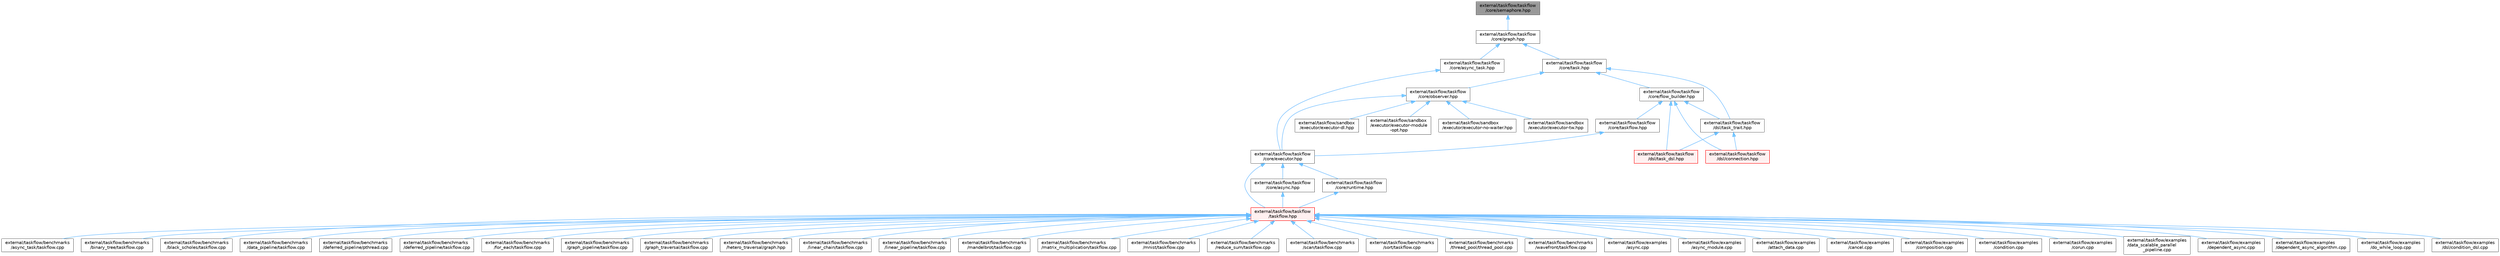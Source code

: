digraph "external/taskflow/taskflow/core/semaphore.hpp"
{
 // LATEX_PDF_SIZE
  bgcolor="transparent";
  edge [fontname=Helvetica,fontsize=10,labelfontname=Helvetica,labelfontsize=10];
  node [fontname=Helvetica,fontsize=10,shape=box,height=0.2,width=0.4];
  Node1 [id="Node000001",label="external/taskflow/taskflow\l/core/semaphore.hpp",height=0.2,width=0.4,color="gray40", fillcolor="grey60", style="filled", fontcolor="black",tooltip="semaphore include file"];
  Node1 -> Node2 [id="edge1_Node000001_Node000002",dir="back",color="steelblue1",style="solid",tooltip=" "];
  Node2 [id="Node000002",label="external/taskflow/taskflow\l/core/graph.hpp",height=0.2,width=0.4,color="grey40", fillcolor="white", style="filled",URL="$taskflow_2core_2graph_8hpp.html",tooltip="graph include file"];
  Node2 -> Node3 [id="edge2_Node000002_Node000003",dir="back",color="steelblue1",style="solid",tooltip=" "];
  Node3 [id="Node000003",label="external/taskflow/taskflow\l/core/async_task.hpp",height=0.2,width=0.4,color="grey40", fillcolor="white", style="filled",URL="$taskflow_2core_2async__task_8hpp.html",tooltip="asynchronous task include file"];
  Node3 -> Node4 [id="edge3_Node000003_Node000004",dir="back",color="steelblue1",style="solid",tooltip=" "];
  Node4 [id="Node000004",label="external/taskflow/taskflow\l/core/executor.hpp",height=0.2,width=0.4,color="grey40", fillcolor="white", style="filled",URL="$executor_8hpp.html",tooltip="executor include file"];
  Node4 -> Node5 [id="edge4_Node000004_Node000005",dir="back",color="steelblue1",style="solid",tooltip=" "];
  Node5 [id="Node000005",label="external/taskflow/taskflow\l/core/async.hpp",height=0.2,width=0.4,color="grey40", fillcolor="white", style="filled",URL="$async_8hpp.html",tooltip=" "];
  Node5 -> Node6 [id="edge5_Node000005_Node000006",dir="back",color="steelblue1",style="solid",tooltip=" "];
  Node6 [id="Node000006",label="external/taskflow/taskflow\l/taskflow.hpp",height=0.2,width=0.4,color="red", fillcolor="#FFF0F0", style="filled",URL="$taskflow_8hpp.html",tooltip="main taskflow include file"];
  Node6 -> Node7 [id="edge6_Node000006_Node000007",dir="back",color="steelblue1",style="solid",tooltip=" "];
  Node7 [id="Node000007",label="external/taskflow/benchmarks\l/async_task/taskflow.cpp",height=0.2,width=0.4,color="grey40", fillcolor="white", style="filled",URL="$benchmarks_2async__task_2taskflow_8cpp.html",tooltip=" "];
  Node6 -> Node8 [id="edge7_Node000006_Node000008",dir="back",color="steelblue1",style="solid",tooltip=" "];
  Node8 [id="Node000008",label="external/taskflow/benchmarks\l/binary_tree/taskflow.cpp",height=0.2,width=0.4,color="grey40", fillcolor="white", style="filled",URL="$benchmarks_2binary__tree_2taskflow_8cpp.html",tooltip=" "];
  Node6 -> Node9 [id="edge8_Node000006_Node000009",dir="back",color="steelblue1",style="solid",tooltip=" "];
  Node9 [id="Node000009",label="external/taskflow/benchmarks\l/black_scholes/taskflow.cpp",height=0.2,width=0.4,color="grey40", fillcolor="white", style="filled",URL="$benchmarks_2black__scholes_2taskflow_8cpp.html",tooltip=" "];
  Node6 -> Node10 [id="edge9_Node000006_Node000010",dir="back",color="steelblue1",style="solid",tooltip=" "];
  Node10 [id="Node000010",label="external/taskflow/benchmarks\l/data_pipeline/taskflow.cpp",height=0.2,width=0.4,color="grey40", fillcolor="white", style="filled",URL="$benchmarks_2data__pipeline_2taskflow_8cpp.html",tooltip=" "];
  Node6 -> Node11 [id="edge10_Node000006_Node000011",dir="back",color="steelblue1",style="solid",tooltip=" "];
  Node11 [id="Node000011",label="external/taskflow/benchmarks\l/deferred_pipeline/pthread.cpp",height=0.2,width=0.4,color="grey40", fillcolor="white", style="filled",URL="$benchmarks_2deferred__pipeline_2pthread_8cpp.html",tooltip=" "];
  Node6 -> Node12 [id="edge11_Node000006_Node000012",dir="back",color="steelblue1",style="solid",tooltip=" "];
  Node12 [id="Node000012",label="external/taskflow/benchmarks\l/deferred_pipeline/taskflow.cpp",height=0.2,width=0.4,color="grey40", fillcolor="white", style="filled",URL="$benchmarks_2deferred__pipeline_2taskflow_8cpp.html",tooltip=" "];
  Node6 -> Node13 [id="edge12_Node000006_Node000013",dir="back",color="steelblue1",style="solid",tooltip=" "];
  Node13 [id="Node000013",label="external/taskflow/benchmarks\l/for_each/taskflow.cpp",height=0.2,width=0.4,color="grey40", fillcolor="white", style="filled",URL="$benchmarks_2for__each_2taskflow_8cpp.html",tooltip=" "];
  Node6 -> Node14 [id="edge13_Node000006_Node000014",dir="back",color="steelblue1",style="solid",tooltip=" "];
  Node14 [id="Node000014",label="external/taskflow/benchmarks\l/graph_pipeline/taskflow.cpp",height=0.2,width=0.4,color="grey40", fillcolor="white", style="filled",URL="$benchmarks_2graph__pipeline_2taskflow_8cpp.html",tooltip=" "];
  Node6 -> Node15 [id="edge14_Node000006_Node000015",dir="back",color="steelblue1",style="solid",tooltip=" "];
  Node15 [id="Node000015",label="external/taskflow/benchmarks\l/graph_traversal/taskflow.cpp",height=0.2,width=0.4,color="grey40", fillcolor="white", style="filled",URL="$benchmarks_2graph__traversal_2taskflow_8cpp.html",tooltip=" "];
  Node6 -> Node16 [id="edge15_Node000006_Node000016",dir="back",color="steelblue1",style="solid",tooltip=" "];
  Node16 [id="Node000016",label="external/taskflow/benchmarks\l/hetero_traversal/graph.hpp",height=0.2,width=0.4,color="grey40", fillcolor="white", style="filled",URL="$benchmarks_2hetero__traversal_2graph_8hpp.html",tooltip=" "];
  Node6 -> Node17 [id="edge16_Node000006_Node000017",dir="back",color="steelblue1",style="solid",tooltip=" "];
  Node17 [id="Node000017",label="external/taskflow/benchmarks\l/linear_chain/taskflow.cpp",height=0.2,width=0.4,color="grey40", fillcolor="white", style="filled",URL="$benchmarks_2linear__chain_2taskflow_8cpp.html",tooltip=" "];
  Node6 -> Node18 [id="edge17_Node000006_Node000018",dir="back",color="steelblue1",style="solid",tooltip=" "];
  Node18 [id="Node000018",label="external/taskflow/benchmarks\l/linear_pipeline/taskflow.cpp",height=0.2,width=0.4,color="grey40", fillcolor="white", style="filled",URL="$benchmarks_2linear__pipeline_2taskflow_8cpp.html",tooltip=" "];
  Node6 -> Node19 [id="edge18_Node000006_Node000019",dir="back",color="steelblue1",style="solid",tooltip=" "];
  Node19 [id="Node000019",label="external/taskflow/benchmarks\l/mandelbrot/taskflow.cpp",height=0.2,width=0.4,color="grey40", fillcolor="white", style="filled",URL="$benchmarks_2mandelbrot_2taskflow_8cpp.html",tooltip=" "];
  Node6 -> Node20 [id="edge19_Node000006_Node000020",dir="back",color="steelblue1",style="solid",tooltip=" "];
  Node20 [id="Node000020",label="external/taskflow/benchmarks\l/matrix_multiplication/taskflow.cpp",height=0.2,width=0.4,color="grey40", fillcolor="white", style="filled",URL="$benchmarks_2matrix__multiplication_2taskflow_8cpp.html",tooltip=" "];
  Node6 -> Node21 [id="edge20_Node000006_Node000021",dir="back",color="steelblue1",style="solid",tooltip=" "];
  Node21 [id="Node000021",label="external/taskflow/benchmarks\l/mnist/taskflow.cpp",height=0.2,width=0.4,color="grey40", fillcolor="white", style="filled",URL="$benchmarks_2mnist_2taskflow_8cpp.html",tooltip=" "];
  Node6 -> Node22 [id="edge21_Node000006_Node000022",dir="back",color="steelblue1",style="solid",tooltip=" "];
  Node22 [id="Node000022",label="external/taskflow/benchmarks\l/reduce_sum/taskflow.cpp",height=0.2,width=0.4,color="grey40", fillcolor="white", style="filled",URL="$benchmarks_2reduce__sum_2taskflow_8cpp.html",tooltip=" "];
  Node6 -> Node23 [id="edge22_Node000006_Node000023",dir="back",color="steelblue1",style="solid",tooltip=" "];
  Node23 [id="Node000023",label="external/taskflow/benchmarks\l/scan/taskflow.cpp",height=0.2,width=0.4,color="grey40", fillcolor="white", style="filled",URL="$benchmarks_2scan_2taskflow_8cpp.html",tooltip=" "];
  Node6 -> Node24 [id="edge23_Node000006_Node000024",dir="back",color="steelblue1",style="solid",tooltip=" "];
  Node24 [id="Node000024",label="external/taskflow/benchmarks\l/sort/taskflow.cpp",height=0.2,width=0.4,color="grey40", fillcolor="white", style="filled",URL="$benchmarks_2sort_2taskflow_8cpp.html",tooltip=" "];
  Node6 -> Node25 [id="edge24_Node000006_Node000025",dir="back",color="steelblue1",style="solid",tooltip=" "];
  Node25 [id="Node000025",label="external/taskflow/benchmarks\l/thread_pool/thread_pool.cpp",height=0.2,width=0.4,color="grey40", fillcolor="white", style="filled",URL="$thread__pool_8cpp.html",tooltip=" "];
  Node6 -> Node26 [id="edge25_Node000006_Node000026",dir="back",color="steelblue1",style="solid",tooltip=" "];
  Node26 [id="Node000026",label="external/taskflow/benchmarks\l/wavefront/taskflow.cpp",height=0.2,width=0.4,color="grey40", fillcolor="white", style="filled",URL="$benchmarks_2wavefront_2taskflow_8cpp.html",tooltip=" "];
  Node6 -> Node27 [id="edge26_Node000006_Node000027",dir="back",color="steelblue1",style="solid",tooltip=" "];
  Node27 [id="Node000027",label="external/taskflow/examples\l/async.cpp",height=0.2,width=0.4,color="grey40", fillcolor="white", style="filled",URL="$external_2taskflow_2examples_2async_8cpp.html",tooltip=" "];
  Node6 -> Node28 [id="edge27_Node000006_Node000028",dir="back",color="steelblue1",style="solid",tooltip=" "];
  Node28 [id="Node000028",label="external/taskflow/examples\l/async_module.cpp",height=0.2,width=0.4,color="grey40", fillcolor="white", style="filled",URL="$async__module_8cpp.html",tooltip=" "];
  Node6 -> Node29 [id="edge28_Node000006_Node000029",dir="back",color="steelblue1",style="solid",tooltip=" "];
  Node29 [id="Node000029",label="external/taskflow/examples\l/attach_data.cpp",height=0.2,width=0.4,color="grey40", fillcolor="white", style="filled",URL="$attach__data_8cpp.html",tooltip=" "];
  Node6 -> Node30 [id="edge29_Node000006_Node000030",dir="back",color="steelblue1",style="solid",tooltip=" "];
  Node30 [id="Node000030",label="external/taskflow/examples\l/cancel.cpp",height=0.2,width=0.4,color="grey40", fillcolor="white", style="filled",URL="$cancel_8cpp.html",tooltip=" "];
  Node6 -> Node31 [id="edge30_Node000006_Node000031",dir="back",color="steelblue1",style="solid",tooltip=" "];
  Node31 [id="Node000031",label="external/taskflow/examples\l/composition.cpp",height=0.2,width=0.4,color="grey40", fillcolor="white", style="filled",URL="$composition_8cpp.html",tooltip=" "];
  Node6 -> Node32 [id="edge31_Node000006_Node000032",dir="back",color="steelblue1",style="solid",tooltip=" "];
  Node32 [id="Node000032",label="external/taskflow/examples\l/condition.cpp",height=0.2,width=0.4,color="grey40", fillcolor="white", style="filled",URL="$condition_8cpp.html",tooltip=" "];
  Node6 -> Node33 [id="edge32_Node000006_Node000033",dir="back",color="steelblue1",style="solid",tooltip=" "];
  Node33 [id="Node000033",label="external/taskflow/examples\l/corun.cpp",height=0.2,width=0.4,color="grey40", fillcolor="white", style="filled",URL="$corun_8cpp.html",tooltip=" "];
  Node6 -> Node34 [id="edge33_Node000006_Node000034",dir="back",color="steelblue1",style="solid",tooltip=" "];
  Node34 [id="Node000034",label="external/taskflow/examples\l/data_scalable_parallel\l_pipeline.cpp",height=0.2,width=0.4,color="grey40", fillcolor="white", style="filled",URL="$data__scalable__parallel__pipeline_8cpp.html",tooltip=" "];
  Node6 -> Node35 [id="edge34_Node000006_Node000035",dir="back",color="steelblue1",style="solid",tooltip=" "];
  Node35 [id="Node000035",label="external/taskflow/examples\l/dependent_async.cpp",height=0.2,width=0.4,color="grey40", fillcolor="white", style="filled",URL="$dependent__async_8cpp.html",tooltip=" "];
  Node6 -> Node36 [id="edge35_Node000006_Node000036",dir="back",color="steelblue1",style="solid",tooltip=" "];
  Node36 [id="Node000036",label="external/taskflow/examples\l/dependent_async_algorithm.cpp",height=0.2,width=0.4,color="grey40", fillcolor="white", style="filled",URL="$dependent__async__algorithm_8cpp.html",tooltip=" "];
  Node6 -> Node37 [id="edge36_Node000006_Node000037",dir="back",color="steelblue1",style="solid",tooltip=" "];
  Node37 [id="Node000037",label="external/taskflow/examples\l/do_while_loop.cpp",height=0.2,width=0.4,color="grey40", fillcolor="white", style="filled",URL="$do__while__loop_8cpp.html",tooltip=" "];
  Node6 -> Node38 [id="edge37_Node000006_Node000038",dir="back",color="steelblue1",style="solid",tooltip=" "];
  Node38 [id="Node000038",label="external/taskflow/examples\l/dsl/condition_dsl.cpp",height=0.2,width=0.4,color="grey40", fillcolor="white", style="filled",URL="$condition__dsl_8cpp.html",tooltip=" "];
  Node4 -> Node137 [id="edge38_Node000004_Node000137",dir="back",color="steelblue1",style="solid",tooltip=" "];
  Node137 [id="Node000137",label="external/taskflow/taskflow\l/core/runtime.hpp",height=0.2,width=0.4,color="grey40", fillcolor="white", style="filled",URL="$runtime_8hpp.html",tooltip=" "];
  Node137 -> Node6 [id="edge39_Node000137_Node000006",dir="back",color="steelblue1",style="solid",tooltip=" "];
  Node4 -> Node6 [id="edge40_Node000004_Node000006",dir="back",color="steelblue1",style="solid",tooltip=" "];
  Node2 -> Node138 [id="edge41_Node000002_Node000138",dir="back",color="steelblue1",style="solid",tooltip=" "];
  Node138 [id="Node000138",label="external/taskflow/taskflow\l/core/task.hpp",height=0.2,width=0.4,color="grey40", fillcolor="white", style="filled",URL="$task_8hpp.html",tooltip="task include file"];
  Node138 -> Node139 [id="edge42_Node000138_Node000139",dir="back",color="steelblue1",style="solid",tooltip=" "];
  Node139 [id="Node000139",label="external/taskflow/taskflow\l/core/flow_builder.hpp",height=0.2,width=0.4,color="grey40", fillcolor="white", style="filled",URL="$flow__builder_8hpp.html",tooltip="flow builder include file"];
  Node139 -> Node140 [id="edge43_Node000139_Node000140",dir="back",color="steelblue1",style="solid",tooltip=" "];
  Node140 [id="Node000140",label="external/taskflow/taskflow\l/core/taskflow.hpp",height=0.2,width=0.4,color="grey40", fillcolor="white", style="filled",URL="$core_2taskflow_8hpp.html",tooltip="taskflow include file"];
  Node140 -> Node4 [id="edge44_Node000140_Node000004",dir="back",color="steelblue1",style="solid",tooltip=" "];
  Node139 -> Node141 [id="edge45_Node000139_Node000141",dir="back",color="steelblue1",style="solid",tooltip=" "];
  Node141 [id="Node000141",label="external/taskflow/taskflow\l/dsl/connection.hpp",height=0.2,width=0.4,color="red", fillcolor="#FFF0F0", style="filled",URL="$connection_8hpp.html",tooltip=" "];
  Node139 -> Node143 [id="edge46_Node000139_Node000143",dir="back",color="steelblue1",style="solid",tooltip=" "];
  Node143 [id="Node000143",label="external/taskflow/taskflow\l/dsl/task_dsl.hpp",height=0.2,width=0.4,color="red", fillcolor="#FFF0F0", style="filled",URL="$task__dsl_8hpp.html",tooltip=" "];
  Node139 -> Node145 [id="edge47_Node000139_Node000145",dir="back",color="steelblue1",style="solid",tooltip=" "];
  Node145 [id="Node000145",label="external/taskflow/taskflow\l/dsl/task_trait.hpp",height=0.2,width=0.4,color="grey40", fillcolor="white", style="filled",URL="$task__trait_8hpp.html",tooltip=" "];
  Node145 -> Node141 [id="edge48_Node000145_Node000141",dir="back",color="steelblue1",style="solid",tooltip=" "];
  Node145 -> Node143 [id="edge49_Node000145_Node000143",dir="back",color="steelblue1",style="solid",tooltip=" "];
  Node138 -> Node146 [id="edge50_Node000138_Node000146",dir="back",color="steelblue1",style="solid",tooltip=" "];
  Node146 [id="Node000146",label="external/taskflow/taskflow\l/core/observer.hpp",height=0.2,width=0.4,color="grey40", fillcolor="white", style="filled",URL="$observer_8hpp.html",tooltip="observer include file"];
  Node146 -> Node147 [id="edge51_Node000146_Node000147",dir="back",color="steelblue1",style="solid",tooltip=" "];
  Node147 [id="Node000147",label="external/taskflow/sandbox\l/executor/executor-dl.hpp",height=0.2,width=0.4,color="grey40", fillcolor="white", style="filled",URL="$executor-dl_8hpp.html",tooltip=" "];
  Node146 -> Node148 [id="edge52_Node000146_Node000148",dir="back",color="steelblue1",style="solid",tooltip=" "];
  Node148 [id="Node000148",label="external/taskflow/sandbox\l/executor/executor-module\l-opt.hpp",height=0.2,width=0.4,color="grey40", fillcolor="white", style="filled",URL="$executor-module-opt_8hpp.html",tooltip=" "];
  Node146 -> Node149 [id="edge53_Node000146_Node000149",dir="back",color="steelblue1",style="solid",tooltip=" "];
  Node149 [id="Node000149",label="external/taskflow/sandbox\l/executor/executor-no-waiter.hpp",height=0.2,width=0.4,color="grey40", fillcolor="white", style="filled",URL="$executor-no-waiter_8hpp.html",tooltip=" "];
  Node146 -> Node150 [id="edge54_Node000146_Node000150",dir="back",color="steelblue1",style="solid",tooltip=" "];
  Node150 [id="Node000150",label="external/taskflow/sandbox\l/executor/executor-tw.hpp",height=0.2,width=0.4,color="grey40", fillcolor="white", style="filled",URL="$executor-tw_8hpp.html",tooltip=" "];
  Node146 -> Node4 [id="edge55_Node000146_Node000004",dir="back",color="steelblue1",style="solid",tooltip=" "];
  Node138 -> Node145 [id="edge56_Node000138_Node000145",dir="back",color="steelblue1",style="solid",tooltip=" "];
}
